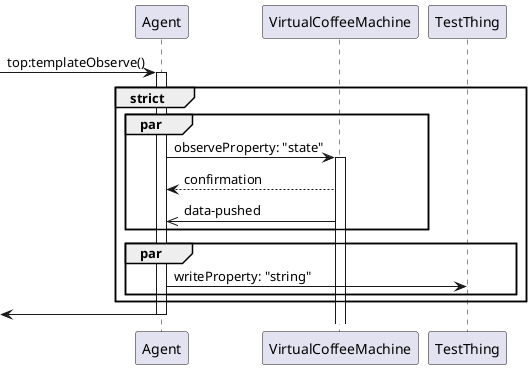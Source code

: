 @startuml templateObserve
[->"Agent": top:templateObserve()
activate "Agent"

group strict
par
"Agent" -> "VirtualCoffeeMachine" : observeProperty: "state"
activate "VirtualCoffeeMachine"
"VirtualCoffeeMachine" --> "Agent" : confirmation
"VirtualCoffeeMachine" ->> "Agent" : data-pushed
end
par
"Agent" -> "TestThing" : writeProperty: "string"
end
end

[<-"Agent"
deactivate "Agent"
@enduml